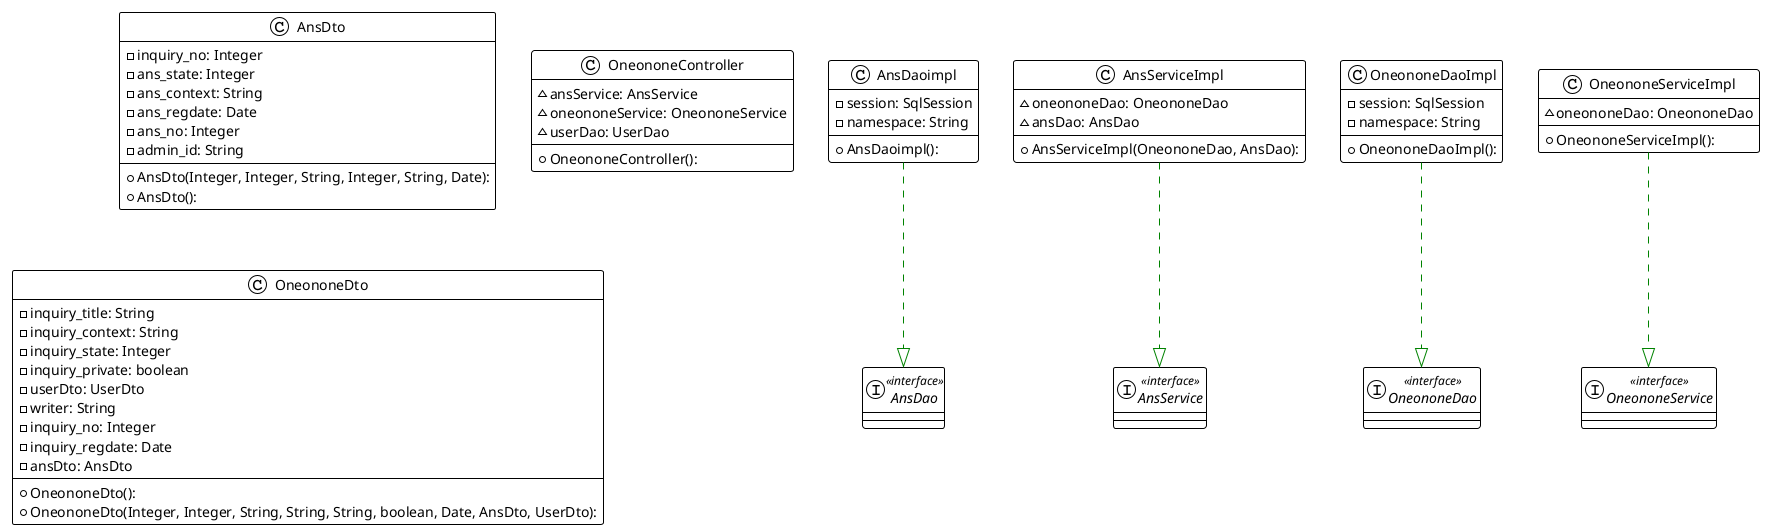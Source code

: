 @startuml

!theme plain
top to bottom direction
skinparam linetype ortho

interface AnsDao << interface >>
class AnsDaoimpl {
  + AnsDaoimpl(): 
  - session: SqlSession
  - namespace: String
}
class AnsDto {
  + AnsDto(Integer, Integer, String, Integer, String, Date): 
  + AnsDto(): 
  - inquiry_no: Integer
  - ans_state: Integer
  - ans_context: String
  - ans_regdate: Date
  - ans_no: Integer
  - admin_id: String
}
interface AnsService << interface >>
class AnsServiceImpl {
  + AnsServiceImpl(OneononeDao, AnsDao): 
  ~ oneononeDao: OneononeDao
  ~ ansDao: AnsDao
}
class OneononeController {
  + OneononeController(): 
  ~ ansService: AnsService
  ~ oneononeService: OneononeService
  ~ userDao: UserDao
}
interface OneononeDao << interface >>
class OneononeDaoImpl {
  + OneononeDaoImpl(): 
  - session: SqlSession
  - namespace: String
}
class OneononeDto {
  + OneononeDto(): 
  + OneononeDto(Integer, Integer, String, String, String, boolean, Date, AnsDto, UserDto): 
  - inquiry_title: String
  - inquiry_context: String
  - inquiry_state: Integer
  - inquiry_private: boolean
  - userDto: UserDto
  - writer: String
  - inquiry_no: Integer
  - inquiry_regdate: Date
  - ansDto: AnsDto
}
interface OneononeService << interface >>
class OneononeServiceImpl {
  + OneononeServiceImpl(): 
  ~ oneononeDao: OneononeDao
}

AnsDaoimpl           -[#008200,dashed]-^  AnsDao              
AnsServiceImpl       -[#008200,dashed]-^  AnsService          
OneononeDaoImpl      -[#008200,dashed]-^  OneononeDao         
OneononeServiceImpl  -[#008200,dashed]-^  OneononeService     
@enduml
